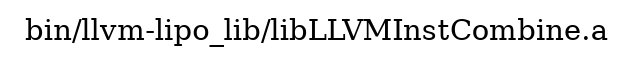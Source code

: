 digraph "bin/llvm-lipo_lib/libLLVMInstCombine.a" {
	label="bin/llvm-lipo_lib/libLLVMInstCombine.a";
	rankdir=LR;

}
